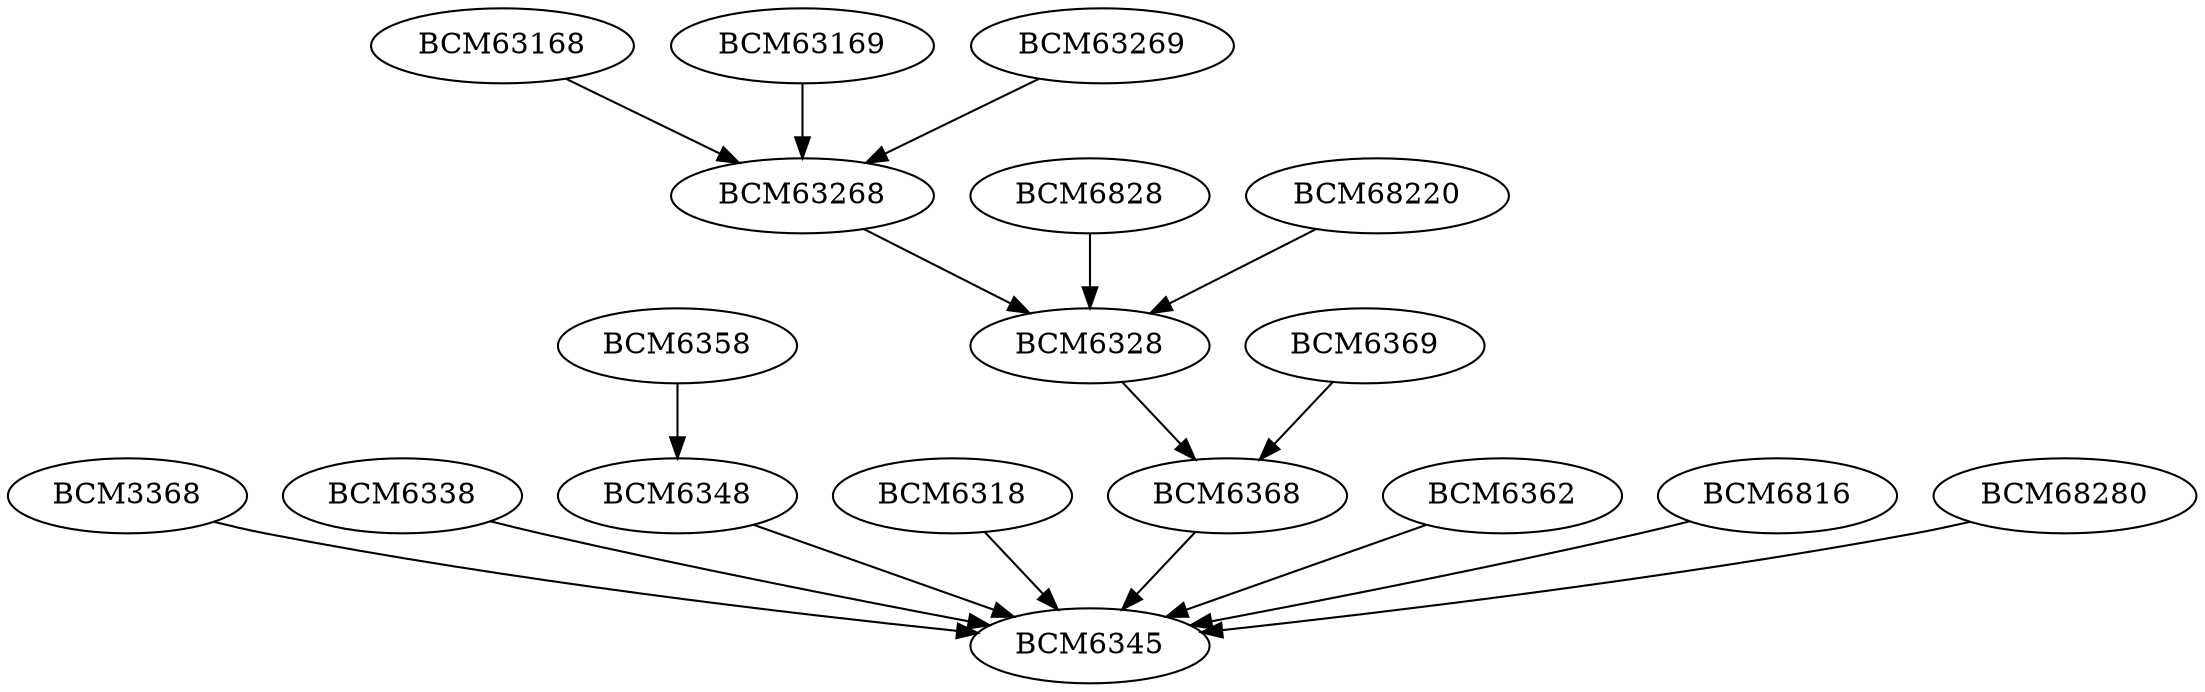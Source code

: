 digraph bcm {
	BCM3368 -> BCM6345;

	BCM6338 -> BCM6345;

	BCM6348 -> BCM6345;

	BCM6318 -> BCM6345;

	BCM6328 -> BCM6368;

	BCM63268 -> BCM6328;
	BCM63168 -> BCM63268;
	BCM63169 -> BCM63268;
	BCM63269 -> BCM63268;

	BCM6358 -> BCM6348;

	BCM6362 -> BCM6345;

	BCM6368 -> BCM6345;
	BCM6369 -> BCM6368;

	BCM6816 -> BCM6345;

	BCM6828 -> BCM6328;

	BCM68220 -> BCM6328;

	BCM68280 -> BCM6345;
}
